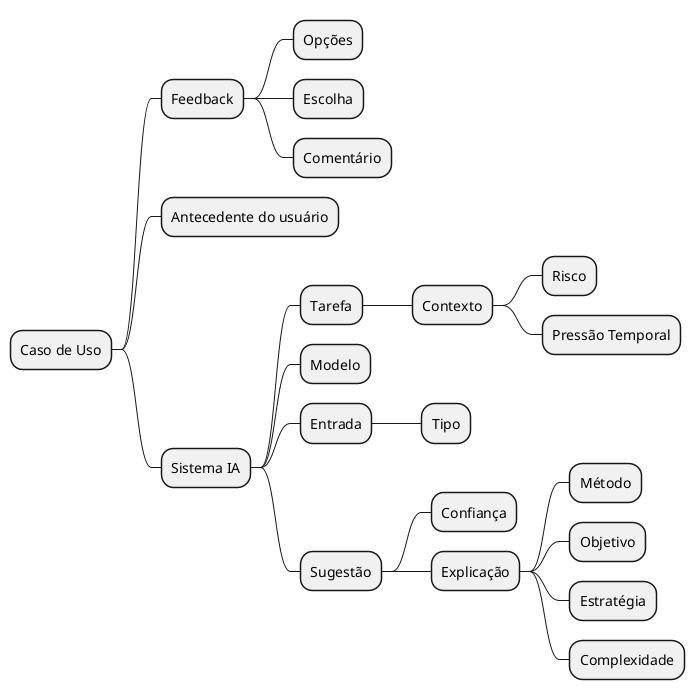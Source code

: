 @startmindmap
+ Caso de Uso
++ Feedback
+++ Opções
+++ Escolha
+++ Comentário
++ Antecedente do usuário
++ Sistema IA
+++ Tarefa
++++ Contexto
+++++ Risco
+++++ Pressão Temporal
+++ Modelo
+++ Entrada
++++ Tipo
+++ Sugestão
++++ Confiança
++++ Explicação
+++++ Método
+++++ Objetivo
+++++ Estratégia
+++++ Complexidade
@endmindmap